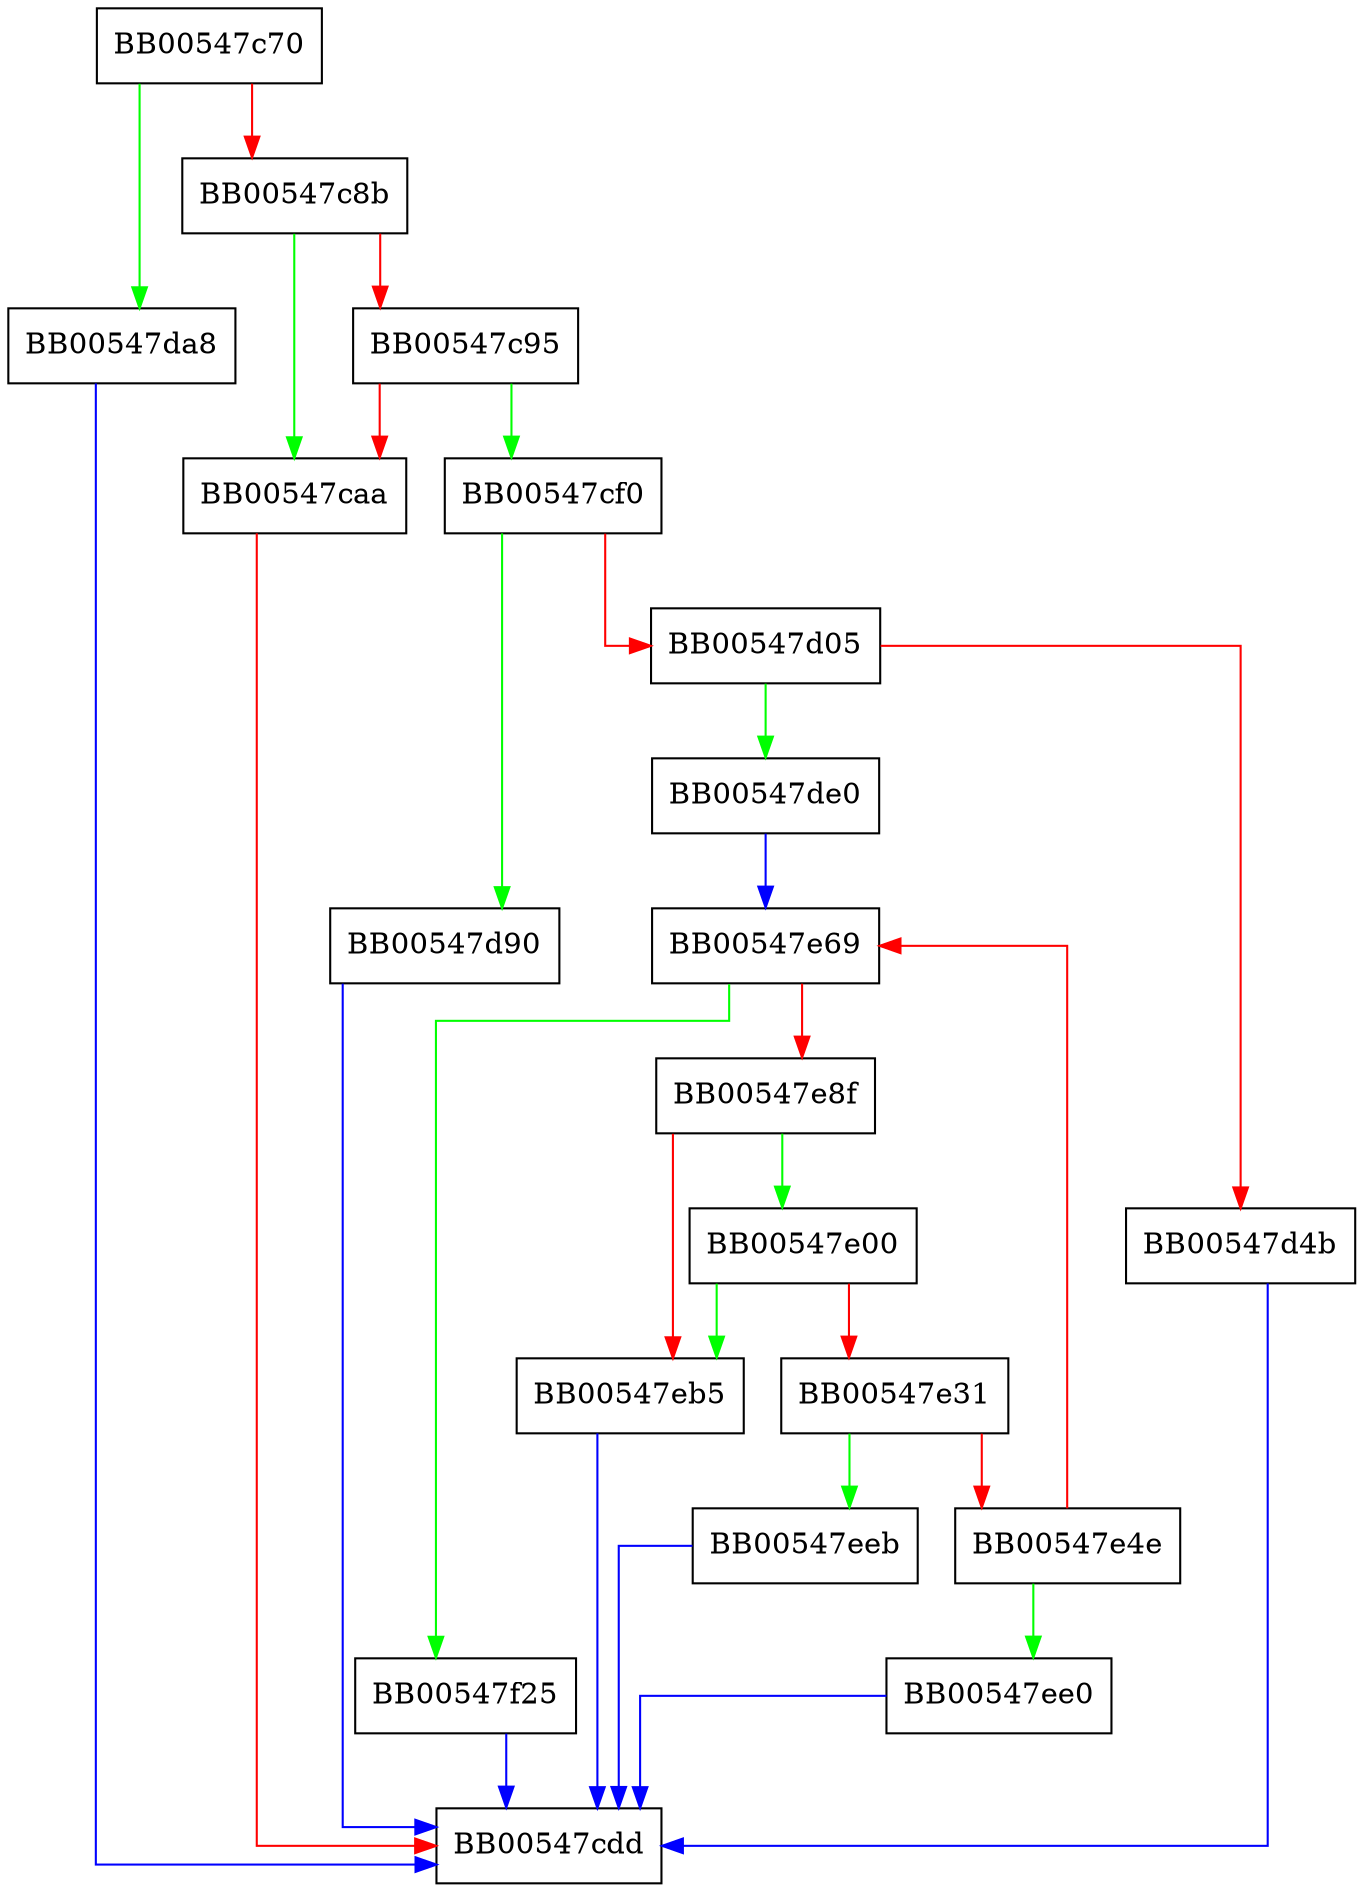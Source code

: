 digraph ossl_bn_priv_rand_range_fixed_top {
  node [shape="box"];
  graph [splines=ortho];
  BB00547c70 -> BB00547da8 [color="green"];
  BB00547c70 -> BB00547c8b [color="red"];
  BB00547c8b -> BB00547caa [color="green"];
  BB00547c8b -> BB00547c95 [color="red"];
  BB00547c95 -> BB00547cf0 [color="green"];
  BB00547c95 -> BB00547caa [color="red"];
  BB00547caa -> BB00547cdd [color="red"];
  BB00547cf0 -> BB00547d90 [color="green"];
  BB00547cf0 -> BB00547d05 [color="red"];
  BB00547d05 -> BB00547de0 [color="green"];
  BB00547d05 -> BB00547d4b [color="red"];
  BB00547d4b -> BB00547cdd [color="blue"];
  BB00547d90 -> BB00547cdd [color="blue"];
  BB00547da8 -> BB00547cdd [color="blue"];
  BB00547de0 -> BB00547e69 [color="blue"];
  BB00547e00 -> BB00547eb5 [color="green"];
  BB00547e00 -> BB00547e31 [color="red"];
  BB00547e31 -> BB00547eeb [color="green"];
  BB00547e31 -> BB00547e4e [color="red"];
  BB00547e4e -> BB00547ee0 [color="green"];
  BB00547e4e -> BB00547e69 [color="red"];
  BB00547e69 -> BB00547f25 [color="green"];
  BB00547e69 -> BB00547e8f [color="red"];
  BB00547e8f -> BB00547e00 [color="green"];
  BB00547e8f -> BB00547eb5 [color="red"];
  BB00547eb5 -> BB00547cdd [color="blue"];
  BB00547ee0 -> BB00547cdd [color="blue"];
  BB00547eeb -> BB00547cdd [color="blue"];
  BB00547f25 -> BB00547cdd [color="blue"];
}